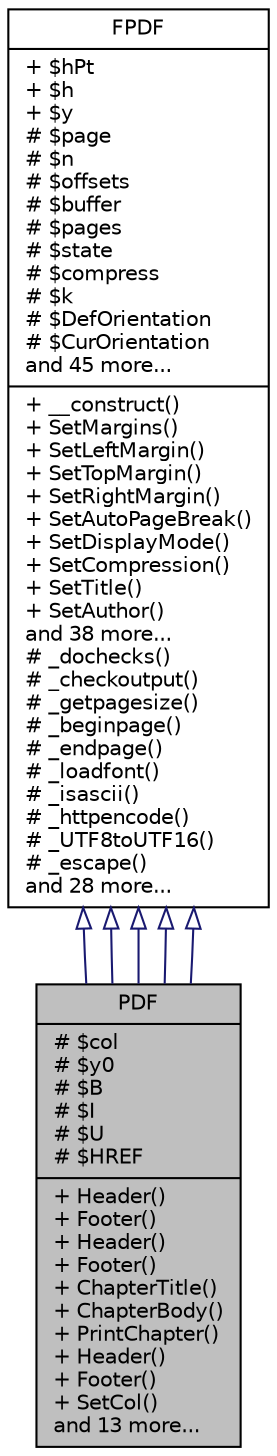 digraph "PDF"
{
 // LATEX_PDF_SIZE
  edge [fontname="Helvetica",fontsize="10",labelfontname="Helvetica",labelfontsize="10"];
  node [fontname="Helvetica",fontsize="10",shape=record];
  Node2 [label="{PDF\n|# $col\l# $y0\l# $B\l# $I\l# $U\l# $HREF\l|+ Header()\l+ Footer()\l+ Header()\l+ Footer()\l+ ChapterTitle()\l+ ChapterBody()\l+ PrintChapter()\l+ Header()\l+ Footer()\l+ SetCol()\land 13 more...\l}",height=0.2,width=0.4,color="black", fillcolor="grey75", style="filled", fontcolor="black",tooltip=" "];
  Node3 -> Node2 [dir="back",color="midnightblue",fontsize="10",style="solid",arrowtail="onormal",fontname="Helvetica"];
  Node3 [label="{FPDF\n|+ $hPt\l+ $h\l+ $y\l# $page\l# $n\l# $offsets\l# $buffer\l# $pages\l# $state\l# $compress\l# $k\l# $DefOrientation\l# $CurOrientation\land 45 more...\l|+ __construct()\l+ SetMargins()\l+ SetLeftMargin()\l+ SetTopMargin()\l+ SetRightMargin()\l+ SetAutoPageBreak()\l+ SetDisplayMode()\l+ SetCompression()\l+ SetTitle()\l+ SetAuthor()\land 38 more...\l# _dochecks()\l# _checkoutput()\l# _getpagesize()\l# _beginpage()\l# _endpage()\l# _loadfont()\l# _isascii()\l# _httpencode()\l# _UTF8toUTF16()\l# _escape()\land 28 more...\l}",height=0.2,width=0.4,color="black", fillcolor="white", style="filled",URL="$class_f_p_d_f.html",tooltip=" "];
  Node3 -> Node2 [dir="back",color="midnightblue",fontsize="10",style="solid",arrowtail="onormal",fontname="Helvetica"];
  Node3 -> Node2 [dir="back",color="midnightblue",fontsize="10",style="solid",arrowtail="onormal",fontname="Helvetica"];
  Node3 -> Node2 [dir="back",color="midnightblue",fontsize="10",style="solid",arrowtail="onormal",fontname="Helvetica"];
  Node3 -> Node2 [dir="back",color="midnightblue",fontsize="10",style="solid",arrowtail="onormal",fontname="Helvetica"];
}
